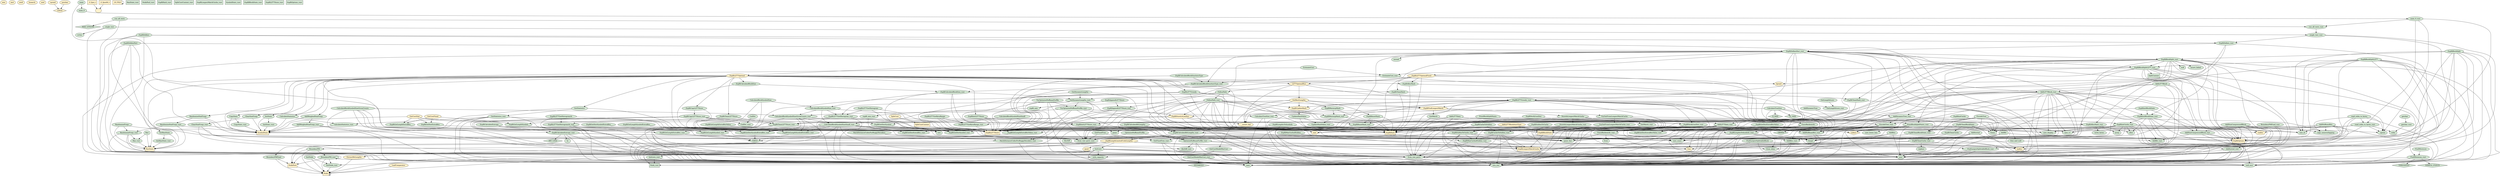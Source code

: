 digraph {
"atoi" [type=functions, language=source, fillcolor="#FFF2CC", style=filled, shape=ellipse];
"atol" [type=functions, language=source, fillcolor="#FFF2CC", style=filled, shape=ellipse];
"atoll" [type=functions, language=source, fillcolor="#FFF2CC", style=filled, shape=ellipse];
"bsearch" [type=functions, language=source, fillcolor="#FFF2CC", style=filled, shape=ellipse];
"atof" [type=functions, language=source, fillcolor="#FFF2CC", style=filled, shape=ellipse];
"vprintf" [type=functions, language=source, fillcolor="#FFF2CC", style=filled, shape=ellipse];
"putchar" [type=functions, language=source, fillcolor="#FFF2CC", style=filled, shape=ellipse];
"LeafComparator" [type=functions, language=source, fillcolor="#FFF2CC", style=filled, shape=ellipse];
"ExtractBitLengths" [type=functions, language=source, fillcolor="#FFF2CC", style=filled, shape=ellipse];
"ZopfliLengthLimitedCodeLengths" [type=functions, language=source, fillcolor="#FFF2CC", style=filled, shape=ellipse];
"SplitCost" [type=functions, language=source, fillcolor="#FFF2CC", style=filled, shape=ellipse];
"GetCostStat" [type=functions, language=source, fillcolor="#FFF2CC", style=filled, shape=ellipse];
"GetCostFixed" [type=functions, language=source, fillcolor="#FFF2CC", style=filled, shape=ellipse];
"ZopfliFindLongestMatch" [type=functions, language=source, fillcolor="#FFF2CC", style=filled, shape=ellipse];
"ZopfliStoreLitLenDist" [type=functions, language=source, fillcolor="#FFF2CC", style=filled, shape=ellipse];
"ZopfliUpdateHash" [type=functions, language=source, fillcolor="#FFF2CC", style=filled, shape=ellipse];
"GetBestLengths" [type=functions, language=source, fillcolor="#FFF2CC", style=filled, shape=ellipse];
"LZ77OptimalRun" [type=functions, language=source, fillcolor="#FFF2CC", style=filled, shape=ellipse];
"ZopfliLZ77OptimalFixed" [type=functions, language=source, fillcolor="#FFF2CC", style=filled, shape=ellipse];
"AddLZ77BlockAutoType" [type=functions, language=source, fillcolor="#FFF2CC", style=filled, shape=ellipse];
"ZopfliLZ77Optimal" [type=functions, language=source, fillcolor="#FFF2CC", style=filled, shape=ellipse];
"main_0" [type=functions, language=target, fillcolor="#D5E8D4", style=filled, shape=ellipse];
"" [type=enums, language=source, fillcolor="#FFF2CC", style=filled, shape=ellipse];
"_G_fpos_t" [type=structs, language=source, fillcolor="#FFF2CC", style=filled, shape=box];
"_G_fpos64_t" [type=structs, language=source, fillcolor="#FFF2CC", style=filled, shape=box];
"_IO_FILE" [type=structs, language=source, fillcolor="#FFF2CC", style=filled, shape=box];
"ZopfliLZ77Store" [type=structs, language=source, fillcolor="#FFF2CC", style=filled, shape=box];
"SplitCostContext" [type=structs, language=source, fillcolor="#FFF2CC", style=filled, shape=box];
"SymbolStats" [type=structs, language=source, fillcolor="#FFF2CC", style=filled, shape=box];
"RanState" [type=structs, language=source, fillcolor="#FFF2CC", style=filled, shape=box];
"ZopfliHash" [type=structs, language=source, fillcolor="#FFF2CC", style=filled, shape=box];
"Node" [type=structs, language=source, fillcolor="#FFF2CC", style=filled, shape=box];
"NodePool" [type=structs, language=source, fillcolor="#FFF2CC", style=filled, shape=box];
"ZopfliLongestMatchCache" [type=structs, language=source, fillcolor="#FFF2CC", style=filled, shape=box];
"ZopfliOptions" [type=structs, language=source, fillcolor="#FFF2CC", style=filled, shape=box];
"ZopfliBlockState" [type=structs, language=source, fillcolor="#FFF2CC", style=filled, shape=box];
"FindLargestSplittableBlock_rust" [type=functions, language=target, fillcolor="#D5E8D4", style=filled, shape=ellipse];
"ZopfliDeflate" [type=functions, language=target, fillcolor="#D5E8D4", style=filled, shape=ellipse];
"InitNode" [type=functions, language=target, fillcolor="#D5E8D4", style=filled, shape=ellipse];
"TryGetFromLongestMatchCache_rust" [type=functions, language=target, fillcolor="#D5E8D4", style=filled, shape=ellipse];
"read_stdin_to_bytes_rust" [type=functions, language=target, fillcolor="#D5E8D4", style=filled, shape=ellipse];
"ZopfliLZ77Greedy" [type=functions, language=target, fillcolor="#D5E8D4", style=filled, shape=ellipse];
"CeilDiv_rust" [type=functions, language=target, fillcolor="#D5E8D4", style=filled, shape=ellipse];
"Ran_rust" [type=functions, language=target, fillcolor="#D5E8D4", style=filled, shape=ellipse];
"CopyStats" [type=functions, language=target, fillcolor="#D5E8D4", style=filled, shape=ellipse];
"ZopfliGetDistSymbol" [type=functions, language=target, fillcolor="#D5E8D4", style=filled, shape=ellipse];
"InitLists_rust" [type=functions, language=target, fillcolor="#D5E8D4", style=filled, shape=ellipse];
"GetFixedTree" [type=functions, language=target, fillcolor="#D5E8D4", style=filled, shape=ellipse];
"FindMinimum_rust" [type=functions, language=target, fillcolor="#D5E8D4", style=filled, shape=ellipse];
"AddBits_rust" [type=functions, language=target, fillcolor="#D5E8D4", style=filled, shape=ellipse];
"OptimizeHuffmanForRle_rust" [type=functions, language=target, fillcolor="#D5E8D4", style=filled, shape=ellipse];
"GetLengthScore" [type=functions, language=target, fillcolor="#D5E8D4", style=filled, shape=ellipse];
"ZopfliMaxCachedSublen" [type=functions, language=target, fillcolor="#D5E8D4", style=filled, shape=ellipse];
"ZopfliCleanCache_rust" [type=functions, language=target, fillcolor="#D5E8D4", style=filled, shape=ellipse];
"single_test_rust" [type=functions, language=target, fillcolor="#D5E8D4", style=filled, shape=ellipse];
"AddLZ77Data_rust" [type=functions, language=target, fillcolor="#D5E8D4", style=filled, shape=ellipse];
"EncodeTree" [type=functions, language=target, fillcolor="#D5E8D4", style=filled, shape=ellipse];
"FindLargestSplittableBlock" [type=functions, language=target, fillcolor="#D5E8D4", style=filled, shape=ellipse];
"BoundaryPMFinal" [type=functions, language=target, fillcolor="#D5E8D4", style=filled, shape=ellipse];
"single_test" [type=functions, language=target, fillcolor="#D5E8D4", style=filled, shape=ellipse];
"ZopfliGetDistSymbolExtraBits_rust" [type=functions, language=target, fillcolor="#D5E8D4", style=filled, shape=ellipse];
"ZopfliGetDistSymbol_rust" [type=functions, language=target, fillcolor="#D5E8D4", style=filled, shape=ellipse];
"ZopfliGetLengthExtraBitsValue_rust" [type=functions, language=target, fillcolor="#D5E8D4", style=filled, shape=ellipse];
"ZopfliCopyLZ77Store_rust" [type=functions, language=target, fillcolor="#D5E8D4", style=filled, shape=ellipse];
"ZopfliCalculateBlockSizeAutoType_rust" [type=functions, language=target, fillcolor="#D5E8D4", style=filled, shape=ellipse];
"StoreInLongestMatchCache_rust" [type=functions, language=target, fillcolor="#D5E8D4", style=filled, shape=ellipse];
"CalculateBlockSymbolSizeGivenCounts_rust" [type=functions, language=target, fillcolor="#D5E8D4", style=filled, shape=ellipse];
"AddWeighedStatFreqs" [type=functions, language=target, fillcolor="#D5E8D4", style=filled, shape=ellipse];
"GetDynamicLengths" [type=functions, language=target, fillcolor="#D5E8D4", style=filled, shape=ellipse];
"ZopfliBlockSplit_rust" [type=functions, language=target, fillcolor="#D5E8D4", style=filled, shape=ellipse];
"ZopfliGetLengthExtraBitsValue" [type=functions, language=target, fillcolor="#D5E8D4", style=filled, shape=ellipse];
"ZopfliInitBlockState" [type=functions, language=target, fillcolor="#D5E8D4", style=filled, shape=ellipse];
"run_all_tests" [type=functions, language=target, fillcolor="#D5E8D4", style=filled, shape=ellipse];
"PatchDistanceCodesForBuggyDecoders_rust" [type=functions, language=target, fillcolor="#D5E8D4", style=filled, shape=ellipse];
"ZopfliLZ77GetByteRange_rust" [type=functions, language=target, fillcolor="#D5E8D4", style=filled, shape=ellipse];
"CalculateBlockSymbolSizeSmall" [type=functions, language=target, fillcolor="#D5E8D4", style=filled, shape=ellipse];
"AddNonCompressedBlock" [type=functions, language=target, fillcolor="#D5E8D4", style=filled, shape=ellipse];
"ZopfliGetDistExtraBits" [type=functions, language=target, fillcolor="#D5E8D4", style=filled, shape=ellipse];
"CopyStats_rust" [type=functions, language=target, fillcolor="#D5E8D4", style=filled, shape=ellipse];
"ZopfliLengthsToSymbols" [type=functions, language=target, fillcolor="#D5E8D4", style=filled, shape=ellipse];
"ZopfliCleanLZ77Store" [type=functions, language=target, fillcolor="#D5E8D4", style=filled, shape=ellipse];
"ZopfliInitLZ77Store_rust" [type=functions, language=target, fillcolor="#D5E8D4", style=filled, shape=ellipse];
"ZopfliCopyLZ77Store" [type=functions, language=target, fillcolor="#D5E8D4", style=filled, shape=ellipse];
"ZopfliResetHash_rust" [type=functions, language=target, fillcolor="#D5E8D4", style=filled, shape=ellipse];
"GetCostModelMinCost" [type=functions, language=target, fillcolor="#D5E8D4", style=filled, shape=ellipse];
"BoundaryPM" [type=functions, language=target, fillcolor="#D5E8D4", style=filled, shape=ellipse];
"ZopfliLZ77GetHistogramAt" [type=functions, language=target, fillcolor="#D5E8D4", style=filled, shape=ellipse];
"ZopfliDeflatePart" [type=functions, language=target, fillcolor="#D5E8D4", style=filled, shape=ellipse];
"ZopfliGetLengthSymbol_rust" [type=functions, language=target, fillcolor="#D5E8D4", style=filled, shape=ellipse];
"ZopfliVerifyLenDist_rust" [type=functions, language=target, fillcolor="#D5E8D4", style=filled, shape=ellipse];
"TryOptimizeHuffmanForRle" [type=functions, language=target, fillcolor="#D5E8D4", style=filled, shape=ellipse];
"ZopfliCleanLZ77Store_rust" [type=functions, language=target, fillcolor="#D5E8D4", style=filled, shape=ellipse];
"ZopfliCleanHash_rust" [type=functions, language=target, fillcolor="#D5E8D4", style=filled, shape=ellipse];
"ZopfliInitBlockState_rust" [type=functions, language=target, fillcolor="#D5E8D4", style=filled, shape=ellipse];
"ClearStatFreqs" [type=functions, language=target, fillcolor="#D5E8D4", style=filled, shape=ellipse];
"ZopfliLengthsToSymbols_rust" [type=functions, language=target, fillcolor="#D5E8D4", style=filled, shape=ellipse];
"UpdateHashValue_rust" [type=functions, language=target, fillcolor="#D5E8D4", style=filled, shape=ellipse];
"ZopfliGetDistExtraBitsValue_rust" [type=functions, language=target, fillcolor="#D5E8D4", style=filled, shape=ellipse];
"ZopfliGetLengthSymbolExtraBits_rust" [type=functions, language=target, fillcolor="#D5E8D4", style=filled, shape=ellipse];
"AbsDiff" [type=functions, language=target, fillcolor="#D5E8D4", style=filled, shape=ellipse];
"InitStats_rust" [type=functions, language=target, fillcolor="#D5E8D4", style=filled, shape=ellipse];
"ZopfliCalculateBitLengths_rust" [type=functions, language=target, fillcolor="#D5E8D4", style=filled, shape=ellipse];
"AddDynamicTree_rust" [type=functions, language=target, fillcolor="#D5E8D4", style=filled, shape=ellipse];
"GetMatch_rust" [type=functions, language=target, fillcolor="#D5E8D4", style=filled, shape=ellipse];
"CalculateBlockSymbolSize" [type=functions, language=target, fillcolor="#D5E8D4", style=filled, shape=ellipse];
"CalculateBlockSymbolSize_rust" [type=functions, language=target, fillcolor="#D5E8D4", style=filled, shape=ellipse];
"UpdateHashValue" [type=functions, language=target, fillcolor="#D5E8D4", style=filled, shape=ellipse];
"CalculateTreeSize" [type=functions, language=target, fillcolor="#D5E8D4", style=filled, shape=ellipse];
"AddDynamicTree" [type=functions, language=target, fillcolor="#D5E8D4", style=filled, shape=ellipse];
"AddNonCompressedBlock_rust" [type=functions, language=target, fillcolor="#D5E8D4", style=filled, shape=ellipse];
"ZopfliAllocHash" [type=functions, language=target, fillcolor="#D5E8D4", style=filled, shape=ellipse];
"read_stdin_to_bytes" [type=functions, language=target, fillcolor="#D5E8D4", style=filled, shape=ellipse];
"AddSorted" [type=functions, language=target, fillcolor="#D5E8D4", style=filled, shape=ellipse];
"run_all_tests_rust" [type=functions, language=target, fillcolor="#D5E8D4", style=filled, shape=ellipse];
"ZopfliDeflate_rust" [type=functions, language=target, fillcolor="#D5E8D4", style=filled, shape=ellipse];
"RandomizeFreqs_rust" [type=functions, language=target, fillcolor="#D5E8D4", style=filled, shape=ellipse];
"ZopfliCalculateEntropy_rust" [type=functions, language=target, fillcolor="#D5E8D4", style=filled, shape=ellipse];
"ZopfliVerifyLenDist" [type=functions, language=target, fillcolor="#D5E8D4", style=filled, shape=ellipse];
"GetCostModelMinCost_rust" [type=functions, language=target, fillcolor="#D5E8D4", style=filled, shape=ellipse];
"GetMatch" [type=functions, language=target, fillcolor="#D5E8D4", style=filled, shape=ellipse];
"ZopfliSublenToCache_rust" [type=functions, language=target, fillcolor="#D5E8D4", style=filled, shape=ellipse];
"ZopfliGetDistExtraBitsValue" [type=functions, language=target, fillcolor="#D5E8D4", style=filled, shape=ellipse];
"TraceBackwards_rust" [type=functions, language=target, fillcolor="#D5E8D4", style=filled, shape=ellipse];
"ZopfliBlockSplitLZ77_rust" [type=functions, language=target, fillcolor="#D5E8D4", style=filled, shape=ellipse];
"AddBits" [type=functions, language=target, fillcolor="#D5E8D4", style=filled, shape=ellipse];
"ZopfliCleanHash" [type=functions, language=target, fillcolor="#D5E8D4", style=filled, shape=ellipse];
"AbsDiff_rust" [type=functions, language=target, fillcolor="#D5E8D4", style=filled, shape=ellipse];
"main_0_rust" [type=functions, language=target, fillcolor="#D5E8D4", style=filled, shape=ellipse];
"ZopfliAllocHash_rust" [type=functions, language=target, fillcolor="#D5E8D4", style=filled, shape=ellipse];
"EstimateCost_rust" [type=functions, language=target, fillcolor="#D5E8D4", style=filled, shape=ellipse];
"main" [type=functions, language=target, fillcolor="#D5E8D4", style=filled, shape=ellipse];
"FindMinimum" [type=functions, language=target, fillcolor="#D5E8D4", style=filled, shape=ellipse];
"ZopfliCalculateEntropy" [type=functions, language=target, fillcolor="#D5E8D4", style=filled, shape=ellipse];
"CalculateBlockSymbolSizeSmall_rust" [type=functions, language=target, fillcolor="#D5E8D4", style=filled, shape=ellipse];
"FollowPath_rust" [type=functions, language=target, fillcolor="#D5E8D4", style=filled, shape=ellipse];
"RandomizeStatFreqs" [type=functions, language=target, fillcolor="#D5E8D4", style=filled, shape=ellipse];
"free_and_null" [type=functions, language=target, fillcolor="#D5E8D4", style=filled, shape=ellipse];
"GetLengthScore_rust" [type=functions, language=target, fillcolor="#D5E8D4", style=filled, shape=ellipse];
"Ran" [type=functions, language=target, fillcolor="#D5E8D4", style=filled, shape=ellipse];
"TraceBackwards" [type=functions, language=target, fillcolor="#D5E8D4", style=filled, shape=ellipse];
"ZopfliDeflatePart_rust" [type=functions, language=target, fillcolor="#D5E8D4", style=filled, shape=ellipse];
"CalculateStatistics_rust" [type=functions, language=target, fillcolor="#D5E8D4", style=filled, shape=ellipse];
"ZopfliResetHash" [type=functions, language=target, fillcolor="#D5E8D4", style=filled, shape=ellipse];
"ZopfliInitCache" [type=functions, language=target, fillcolor="#D5E8D4", style=filled, shape=ellipse];
"PatchDistanceCodesForBuggyDecoders" [type=functions, language=target, fillcolor="#D5E8D4", style=filled, shape=ellipse];
"ZopfliWarmupHash_rust" [type=functions, language=target, fillcolor="#D5E8D4", style=filled, shape=ellipse];
"BoundaryPMFinal_rust" [type=functions, language=target, fillcolor="#D5E8D4", style=filled, shape=ellipse];
"TryOptimizeHuffmanForRle_rust" [type=functions, language=target, fillcolor="#D5E8D4", style=filled, shape=ellipse];
"zopfli_min_rust" [type=functions, language=target, fillcolor="#D5E8D4", style=filled, shape=ellipse];
"ZopfliGetLengthSymbol" [type=functions, language=target, fillcolor="#D5E8D4", style=filled, shape=ellipse];
"InitRanState_rust" [type=functions, language=target, fillcolor="#D5E8D4", style=filled, shape=ellipse];
"GetStatistics" [type=functions, language=target, fillcolor="#D5E8D4", style=filled, shape=ellipse];
"FollowPath" [type=functions, language=target, fillcolor="#D5E8D4", style=filled, shape=ellipse];
"AddLZ77Block_rust" [type=functions, language=target, fillcolor="#D5E8D4", style=filled, shape=ellipse];
"ZopfliCalculateBlockSizeAutoType" [type=functions, language=target, fillcolor="#D5E8D4", style=filled, shape=ellipse];
"ZopfliMaxCachedSublen_rust" [type=functions, language=target, fillcolor="#D5E8D4", style=filled, shape=ellipse];
"ZopfliCacheToSublen" [type=functions, language=target, fillcolor="#D5E8D4", style=filled, shape=ellipse];
"ZopfliCleanCache" [type=functions, language=target, fillcolor="#D5E8D4", style=filled, shape=ellipse];
"AddBit_rust" [type=functions, language=target, fillcolor="#D5E8D4", style=filled, shape=ellipse];
"ZopfliGetLengthExtraBits_rust" [type=functions, language=target, fillcolor="#D5E8D4", style=filled, shape=ellipse];
"ZopfliBlockSplit" [type=functions, language=target, fillcolor="#D5E8D4", style=filled, shape=ellipse];
"RandomizeStatFreqs_rust" [type=functions, language=target, fillcolor="#D5E8D4", style=filled, shape=ellipse];
"ZopfliCacheToSublen_rust" [type=functions, language=target, fillcolor="#D5E8D4", style=filled, shape=ellipse];
"ZopfliGetDistExtraBits_rust" [type=functions, language=target, fillcolor="#D5E8D4", style=filled, shape=ellipse];
"GetFixedTree_rust" [type=functions, language=target, fillcolor="#D5E8D4", style=filled, shape=ellipse];
"ZopfliLZ77GetHistogram_rust" [type=functions, language=target, fillcolor="#D5E8D4", style=filled, shape=ellipse];
"InitStats" [type=functions, language=target, fillcolor="#D5E8D4", style=filled, shape=ellipse];
"AddLZ77Block" [type=functions, language=target, fillcolor="#D5E8D4", style=filled, shape=ellipse];
"InitLists" [type=functions, language=target, fillcolor="#D5E8D4", style=filled, shape=ellipse];
"ClearStatFreqs_rust" [type=functions, language=target, fillcolor="#D5E8D4", style=filled, shape=ellipse];
"OptimizeHuffmanForRle" [type=functions, language=target, fillcolor="#D5E8D4", style=filled, shape=ellipse];
"EncodeTree_rust" [type=functions, language=target, fillcolor="#D5E8D4", style=filled, shape=ellipse];
"CalculateBlockSymbolSizeGivenCounts" [type=functions, language=target, fillcolor="#D5E8D4", style=filled, shape=ellipse];
"AddSorted_rust" [type=functions, language=target, fillcolor="#D5E8D4", style=filled, shape=ellipse];
"AddLZ77Data" [type=functions, language=target, fillcolor="#D5E8D4", style=filled, shape=ellipse];
"InitNode_rust" [type=functions, language=target, fillcolor="#D5E8D4", style=filled, shape=ellipse];
"getchar" [type=functions, language=target, fillcolor="#D5E8D4", style=filled, shape=ellipse];
"TryGetFromLongestMatchCache" [type=functions, language=target, fillcolor="#D5E8D4", style=filled, shape=ellipse];
"ZopfliCleanBlockState" [type=functions, language=target, fillcolor="#D5E8D4", style=filled, shape=ellipse];
"ZopfliGetLengthSymbolExtraBits" [type=functions, language=target, fillcolor="#D5E8D4", style=filled, shape=ellipse];
"AddHuffmanBits" [type=functions, language=target, fillcolor="#D5E8D4", style=filled, shape=ellipse];
"ZopfliBlockSplitLZ77" [type=functions, language=target, fillcolor="#D5E8D4", style=filled, shape=ellipse];
"InitRanState" [type=functions, language=target, fillcolor="#D5E8D4", style=filled, shape=ellipse];
"ZopfliLZ77GetHistogram" [type=functions, language=target, fillcolor="#D5E8D4", style=filled, shape=ellipse];
"ZopfliAppendLZ77Store_rust" [type=functions, language=target, fillcolor="#D5E8D4", style=filled, shape=ellipse];
"PrintBlockSplitPoints_rust" [type=functions, language=target, fillcolor="#D5E8D4", style=filled, shape=ellipse];
"ZopfliCalculateBitLengths" [type=functions, language=target, fillcolor="#D5E8D4", style=filled, shape=ellipse];
"ZopfliLZ77Greedy_rust" [type=functions, language=target, fillcolor="#D5E8D4", style=filled, shape=ellipse];
"AddBit" [type=functions, language=target, fillcolor="#D5E8D4", style=filled, shape=ellipse];
"EstimateCost" [type=functions, language=target, fillcolor="#D5E8D4", style=filled, shape=ellipse];
"AddWeighedStatFreqs_rust" [type=functions, language=target, fillcolor="#D5E8D4", style=filled, shape=ellipse];
"ZopfliGetLengthExtraBits" [type=functions, language=target, fillcolor="#D5E8D4", style=filled, shape=ellipse];
"CalculateStatistics" [type=functions, language=target, fillcolor="#D5E8D4", style=filled, shape=ellipse];
"ZopfliInitCache_rust" [type=functions, language=target, fillcolor="#D5E8D4", style=filled, shape=ellipse];
"PrintBlockSplitPoints" [type=functions, language=target, fillcolor="#D5E8D4", style=filled, shape=ellipse];
"CeilDiv" [type=functions, language=target, fillcolor="#D5E8D4", style=filled, shape=ellipse];
"getchar_rust" [type=functions, language=target, fillcolor="#D5E8D4", style=filled, shape=ellipse];
"RandomizeFreqs" [type=functions, language=target, fillcolor="#D5E8D4", style=filled, shape=ellipse];
"ZopfliCalculateBlockSize_rust" [type=functions, language=target, fillcolor="#D5E8D4", style=filled, shape=ellipse];
"ZopfliAppendLZ77Store" [type=functions, language=target, fillcolor="#D5E8D4", style=filled, shape=ellipse];
"StoreInLongestMatchCache" [type=functions, language=target, fillcolor="#D5E8D4", style=filled, shape=ellipse];
"GetStatistics_rust" [type=functions, language=target, fillcolor="#D5E8D4", style=filled, shape=ellipse];
"GetDynamicLengths_rust" [type=functions, language=target, fillcolor="#D5E8D4", style=filled, shape=ellipse];
"ZopfliInitLZ77Store" [type=functions, language=target, fillcolor="#D5E8D4", style=filled, shape=ellipse];
"zopfli_min" [type=functions, language=target, fillcolor="#D5E8D4", style=filled, shape=ellipse];
"ZopfliCleanBlockState_rust" [type=functions, language=target, fillcolor="#D5E8D4", style=filled, shape=ellipse];
"AddHuffmanBits_rust" [type=functions, language=target, fillcolor="#D5E8D4", style=filled, shape=ellipse];
"ZopfliWarmupHash" [type=functions, language=target, fillcolor="#D5E8D4", style=filled, shape=ellipse];
"ZopfliCalculateBlockSize" [type=functions, language=target, fillcolor="#D5E8D4", style=filled, shape=ellipse];
"CalculateTreeSize_rust" [type=functions, language=target, fillcolor="#D5E8D4", style=filled, shape=ellipse];
"ZopfliSublenToCache" [type=functions, language=target, fillcolor="#D5E8D4", style=filled, shape=ellipse];
"ZopfliLZ77GetHistogramAt_rust" [type=functions, language=target, fillcolor="#D5E8D4", style=filled, shape=ellipse];
"BoundaryPM_rust" [type=functions, language=target, fillcolor="#D5E8D4", style=filled, shape=ellipse];
"ZopfliLZ77GetByteRange" [type=functions, language=target, fillcolor="#D5E8D4", style=filled, shape=ellipse];
"ZopfliGetDistSymbolExtraBits" [type=functions, language=target, fillcolor="#D5E8D4", style=filled, shape=ellipse];
"RanState_rust" [type=structs, language=target, fillcolor="#D5E8D4", style=filled, shape=box];
"NodePool_rust" [type=structs, language=target, fillcolor="#D5E8D4", style=filled, shape=box];
"ZopfliHash_rust" [type=structs, language=target, fillcolor="#D5E8D4", style=filled, shape=box];
"SplitCostContext_rust" [type=structs, language=target, fillcolor="#D5E8D4", style=filled, shape=box];
"Node_rust" [type=structs, language=target, fillcolor="#D5E8D4", style=filled, shape=box];
"ZopfliLongestMatchCache_rust" [type=structs, language=target, fillcolor="#D5E8D4", style=filled, shape=box];
"SplitContext" [type=structs, language=target, fillcolor="#D5E8D4", style=filled, shape=box];
"SymbolStats_rust" [type=structs, language=target, fillcolor="#D5E8D4", style=filled, shape=box];
"ZopfliBlockState_rust" [type=structs, language=target, fillcolor="#D5E8D4", style=filled, shape=box];
"ZopfliLZ77Store_rust" [type=structs, language=target, fillcolor="#D5E8D4", style=filled, shape=box];
"ZopfliOptions_rust" [type=structs, language=target, fillcolor="#D5E8D4", style=filled, shape=box];
"DSYMBOLS" [type=globals, language=target, fillcolor="#D5E8D4", style=filled, shape=diamond];
"TABLE" [type=globals, language=target, fillcolor="#D5E8D4", style=filled, shape=diamond];
"LL_SIZE" [type=globals, language=target, fillcolor="#D5E8D4", style=filled, shape=diamond];
"D_SIZE" [type=globals, language=target, fillcolor="#D5E8D4", style=filled, shape=diamond];
"SAMPLE_POINTS" [type=globals, language=target, fillcolor="#D5E8D4", style=filled, shape=diamond];
"MAX_LENGTH" [type=globals, language=target, fillcolor="#D5E8D4", style=filled, shape=diamond];
"THRESHOLD" [type=globals, language=target, fillcolor="#D5E8D4", style=filled, shape=diamond];
"ORDER" [type=globals, language=target, fillcolor="#D5E8D4", style=filled, shape=diamond];
"INV_LOG2" [type=globals, language=target, fillcolor="#D5E8D4", style=filled, shape=diamond];
"stdout" [type=globals, language=source, fillcolor="#FFF2CC", style=filled, shape=diamond];
"malloc" [type=functions, language=source, fillcolor="#FFF2CC", style=filled, shape=ellipse];
"free" [type=functions, language=source, fillcolor="#FFF2CC", style=filled, shape=ellipse];
"qsort" [type=functions, language=source, fillcolor="#FFF2CC", style=filled, shape=ellipse];
"__assert_fail" [type=functions, language=source, fillcolor="#FFF2CC", style=filled, shape=ellipse];
"realloc" [type=functions, language=source, fillcolor="#FFF2CC", style=filled, shape=ellipse];
"exit" [type=functions, language=source, fillcolor="#FFF2CC", style=filled, shape=ellipse];
"fprintf" [type=functions, language=source, fillcolor="#FFF2CC", style=filled, shape=ellipse];
"stderr" [type=globals, language=source, fillcolor="#FFF2CC", style=filled, shape=diamond];
"next" [type=functions, language=target, fillcolor="#D5E8D4", style=filled, shape=ellipse];
"into_iter" [type=functions, language=target, fillcolor="#D5E8D4", style=filled, shape=ellipse];
"new" [type=functions, language=target, fillcolor="#D5E8D4", style=filled, shape=ellipse];
"forget" [type=functions, language=target, fillcolor="#D5E8D4", style=filled, shape=ellipse];
"from_raw_parts" [type=functions, language=target, fillcolor="#D5E8D4", style=filled, shape=ellipse];
"new_const" [type=functions, language=target, fillcolor="#D5E8D4", style=filled, shape=ellipse];
"panic_fmt" [type=functions, language=target, fillcolor="#D5E8D4", style=filled, shape=ellipse];
"stdin" [type=functions, language=target, fillcolor="#D5E8D4", style=filled, shape=ellipse];
"Some" [type=functions, language=target, fillcolor="#D5E8D4", style=filled, shape=ellipse];
"new_v1" [type=functions, language=target, fillcolor="#D5E8D4", style=filled, shape=ellipse];
"new_display" [type=functions, language=target, fillcolor="#D5E8D4", style=filled, shape=ellipse];
"_eprint" [type=functions, language=target, fillcolor="#D5E8D4", style=filled, shape=ellipse];
"with_capacity" [type=functions, language=target, fillcolor="#D5E8D4", style=filled, shape=ellipse];
"from_raw_parts_mut" [type=functions, language=target, fillcolor="#D5E8D4", style=filled, shape=ellipse];
"from_elem" [type=functions, language=target, fillcolor="#D5E8D4", style=filled, shape=ellipse];
"replace" [type=functions, language=target, fillcolor="#D5E8D4", style=filled, shape=ellipse];
"null_mut" [type=functions, language=target, fillcolor="#D5E8D4", style=filled, shape=ellipse];
"copy_nonoverlapping" [type=functions, language=target, fillcolor="#D5E8D4", style=filled, shape=ellipse];
"strlen" [type=functions, language=target, fillcolor="#D5E8D4", style=filled, shape=ellipse];
"panic" [type=functions, language=target, fillcolor="#D5E8D4", style=filled, shape=ellipse];
"null" [type=functions, language=target, fillcolor="#D5E8D4", style=filled, shape=ellipse];
"assert_failed" [type=functions, language=target, fillcolor="#D5E8D4", style=filled, shape=ellipse];
"alloc" [type=functions, language=target, fillcolor="#D5E8D4", style=filled, shape=ellipse];
"size_of" [type=functions, language=target, fillcolor="#D5E8D4", style=filled, shape=ellipse];
"ln" [type=functions, language=target, fillcolor="#D5E8D4", style=filled, shape=ellipse];
"from" [type=functions, language=target, fillcolor="#D5E8D4", style=filled, shape=ellipse];
"write_bytes" [type=functions, language=target, fillcolor="#D5E8D4", style=filled, shape=ellipse];
"array" [type=functions, language=target, fillcolor="#D5E8D4", style=filled, shape=ellipse];
"zeroed" [type=functions, language=target, fillcolor="#D5E8D4", style=filled, shape=ellipse];
"min" [type=functions, language=target, fillcolor="#D5E8D4", style=filled, shape=ellipse];
"new_lower_hex" [type=functions, language=target, fillcolor="#D5E8D4", style=filled, shape=ellipse];
"vprintf" -> "stdout";
"putchar" -> "stdout";
"LeafComparator" -> "Node";
"ExtractBitLengths" -> "Node";
"ZopfliLengthLimitedCodeLengths" -> "malloc";
"ZopfliLengthLimitedCodeLengths" -> "free";
"ZopfliLengthLimitedCodeLengths" -> "qsort";
"ZopfliLengthLimitedCodeLengths" -> "InitLists";
"ZopfliLengthLimitedCodeLengths" -> "BoundaryPM";
"ZopfliLengthLimitedCodeLengths" -> "BoundaryPMFinal";
"ZopfliLengthLimitedCodeLengths" -> "ExtractBitLengths";
"ZopfliLengthLimitedCodeLengths" -> "Node";
"ZopfliLengthLimitedCodeLengths" -> "NodePool";
"SplitCost" -> "SplitCostContext";
"GetCostStat" -> "ZopfliGetLengthSymbol";
"GetCostStat" -> "ZopfliGetLengthExtraBits";
"GetCostStat" -> "ZopfliGetDistSymbol";
"GetCostStat" -> "ZopfliGetDistExtraBits";
"GetCostStat" -> "SymbolStats";
"GetCostFixed" -> "ZopfliGetDistExtraBits";
"GetCostFixed" -> "ZopfliGetLengthExtraBits";
"GetCostFixed" -> "ZopfliGetLengthSymbol";
"ZopfliFindLongestMatch" -> "TryGetFromLongestMatchCache";
"ZopfliFindLongestMatch" -> "__assert_fail";
"ZopfliFindLongestMatch" -> "GetMatch";
"ZopfliFindLongestMatch" -> "StoreInLongestMatchCache";
"ZopfliStoreLitLenDist" -> "malloc";
"ZopfliStoreLitLenDist" -> "realloc";
"ZopfliStoreLitLenDist" -> "__assert_fail";
"ZopfliStoreLitLenDist" -> "ZopfliGetLengthSymbol";
"ZopfliStoreLitLenDist" -> "ZopfliGetDistSymbol";
"ZopfliUpdateHash" -> "UpdateHashValue";
"GetBestLengths" -> "GetCostModelMinCost";
"GetBestLengths" -> "ZopfliResetHash";
"GetBestLengths" -> "ZopfliWarmupHash";
"GetBestLengths" -> "ZopfliUpdateHash";
"GetBestLengths" -> "ZopfliFindLongestMatch";
"GetBestLengths" -> "__assert_fail";
"GetBestLengths" -> "zopfli_min";
"LZ77OptimalRun" -> "GetBestLengths";
"LZ77OptimalRun" -> "free";
"LZ77OptimalRun" -> "TraceBackwards";
"LZ77OptimalRun" -> "FollowPath";
"LZ77OptimalRun" -> "__assert_fail";
"ZopfliLZ77OptimalFixed" -> "malloc";
"ZopfliLZ77OptimalFixed" -> "exit";
"ZopfliLZ77OptimalFixed" -> "ZopfliAllocHash";
"ZopfliLZ77OptimalFixed" -> "LZ77OptimalRun";
"ZopfliLZ77OptimalFixed" -> "free";
"ZopfliLZ77OptimalFixed" -> "ZopfliCleanHash";
"ZopfliLZ77OptimalFixed" -> "ZopfliHash";
"AddLZ77BlockAutoType" -> "ZopfliBlockState";
"AddLZ77BlockAutoType" -> "ZopfliLZ77Store";
"ZopfliLZ77Optimal" -> "malloc";
"ZopfliLZ77Optimal" -> "exit";
"ZopfliLZ77Optimal" -> "InitRanState";
"ZopfliLZ77Optimal" -> "InitStats";
"ZopfliLZ77Optimal" -> "ZopfliInitLZ77Store";
"ZopfliLZ77Optimal" -> "ZopfliAllocHash";
"ZopfliLZ77Optimal" -> "ZopfliLZ77Greedy";
"ZopfliLZ77Optimal" -> "GetStatistics";
"ZopfliLZ77Optimal" -> "ZopfliCleanLZ77Store";
"ZopfliLZ77Optimal" -> "LZ77OptimalRun";
"ZopfliLZ77Optimal" -> "ZopfliCalculateBlockSize";
"ZopfliLZ77Optimal" -> "fprintf";
"ZopfliLZ77Optimal" -> "ZopfliCopyLZ77Store";
"ZopfliLZ77Optimal" -> "CopyStats";
"ZopfliLZ77Optimal" -> "ClearStatFreqs";
"ZopfliLZ77Optimal" -> "AddWeighedStatFreqs";
"ZopfliLZ77Optimal" -> "CalculateStatistics";
"ZopfliLZ77Optimal" -> "RandomizeStatFreqs";
"ZopfliLZ77Optimal" -> "free";
"ZopfliLZ77Optimal" -> "ZopfliCleanHash";
"ZopfliLZ77Optimal" -> "stderr";
"ZopfliLZ77Optimal" -> "RanState";
"ZopfliLZ77Optimal" -> "SymbolStats";
"ZopfliLZ77Optimal" -> "ZopfliHash";
"ZopfliLZ77Optimal" -> "ZopfliLZ77Store";
"main_0" -> "main_0_rust";
"_G_fpos_t" -> "";
"_G_fpos64_t" -> "";
"_IO_FILE" -> "_IO_FILE";
"SplitCostContext" -> "ZopfliLZ77Store";
"Node" -> "Node";
"NodePool" -> "Node";
"ZopfliBlockState" -> "ZopfliLongestMatchCache";
"ZopfliBlockState" -> "ZopfliOptions";
"FindLargestSplittableBlock_rust" -> "next";
"FindLargestSplittableBlock_rust" -> "into_iter";
"FindLargestSplittableBlock_rust" -> "new";
"ZopfliDeflate" -> "ZopfliDeflate_rust";
"ZopfliDeflate" -> "forget";
"ZopfliDeflate" -> "new";
"ZopfliDeflate" -> "from_raw_parts";
"ZopfliDeflate" -> "ZopfliOptions";
"InitNode" -> "InitNode_rust";
"InitNode" -> "Node";
"TryGetFromLongestMatchCache_rust" -> "ZopfliMaxCachedSublen_rust";
"TryGetFromLongestMatchCache_rust" -> "new_const";
"TryGetFromLongestMatchCache_rust" -> "ZopfliCacheToSublen_rust";
"TryGetFromLongestMatchCache_rust" -> "panic_fmt";
"TryGetFromLongestMatchCache_rust" -> "ZopfliBlockState";
"read_stdin_to_bytes_rust" -> "stdin";
"read_stdin_to_bytes_rust" -> "Some";
"read_stdin_to_bytes_rust" -> "new_v1";
"read_stdin_to_bytes_rust" -> "new_display";
"read_stdin_to_bytes_rust" -> "_eprint";
"read_stdin_to_bytes_rust" -> "with_capacity";
"ZopfliLZ77Greedy" -> "ZopfliLZ77Greedy_rust";
"ZopfliLZ77Greedy" -> "from_raw_parts";
"ZopfliLZ77Greedy" -> "ZopfliHash";
"ZopfliLZ77Greedy" -> "ZopfliBlockState";
"ZopfliLZ77Greedy" -> "ZopfliLZ77Store";
"Ran_rust" -> "RanState";
"CopyStats" -> "CopyStats_rust";
"CopyStats" -> "SymbolStats";
"ZopfliGetDistSymbol" -> "ZopfliGetDistSymbol_rust";
"InitLists_rust" -> "into_iter";
"InitLists_rust" -> "next";
"InitLists_rust" -> "Node_rust";
"GetFixedTree" -> "from_raw_parts_mut";
"GetFixedTree" -> "GetFixedTree_rust";
"FindMinimum_rust" -> "into_iter";
"FindMinimum_rust" -> "next";
"FindMinimum_rust" -> "THRESHOLD";
"FindMinimum_rust" -> "SAMPLE_POINTS";
"AddBits_rust" -> "into_iter";
"AddBits_rust" -> "next";
"OptimizeHuffmanForRle_rust" -> "new";
"OptimizeHuffmanForRle_rust" -> "AbsDiff_rust";
"OptimizeHuffmanForRle_rust" -> "next";
"OptimizeHuffmanForRle_rust" -> "into_iter";
"OptimizeHuffmanForRle_rust" -> "from_elem";
"GetLengthScore" -> "GetLengthScore_rust";
"ZopfliMaxCachedSublen" -> "ZopfliMaxCachedSublen_rust";
"ZopfliMaxCachedSublen" -> "ZopfliLongestMatchCache";
"ZopfliCleanCache_rust" -> "free";
"ZopfliCleanCache_rust" -> "replace";
"ZopfliCleanCache_rust" -> "null_mut";
"ZopfliCleanCache_rust" -> "ZopfliLongestMatchCache";
"single_test_rust" -> "ZopfliDeflate_rust";
"single_test_rust" -> "new";
"single_test_rust" -> "ZopfliOptions";
"AddLZ77Data_rust" -> "ZopfliGetDistExtraBitsValue_rust";
"AddLZ77Data_rust" -> "panic_fmt";
"AddLZ77Data_rust" -> "next";
"AddLZ77Data_rust" -> "AddHuffmanBits_rust";
"AddLZ77Data_rust" -> "ZopfliGetLengthExtraBits_rust";
"AddLZ77Data_rust" -> "new_const";
"AddLZ77Data_rust" -> "ZopfliGetDistSymbol_rust";
"AddLZ77Data_rust" -> "ZopfliGetDistExtraBits_rust";
"AddLZ77Data_rust" -> "AddBits_rust";
"AddLZ77Data_rust" -> "ZopfliGetLengthExtraBitsValue_rust";
"AddLZ77Data_rust" -> "into_iter";
"AddLZ77Data_rust" -> "ZopfliGetLengthSymbol_rust";
"AddLZ77Data_rust" -> "ZopfliLZ77Store";
"EncodeTree" -> "from_raw_parts";
"EncodeTree" -> "with_capacity";
"EncodeTree" -> "copy_nonoverlapping";
"EncodeTree" -> "free";
"EncodeTree" -> "EncodeTree_rust";
"EncodeTree" -> "malloc";
"EncodeTree" -> "Some";
"FindLargestSplittableBlock" -> "FindLargestSplittableBlock_rust";
"FindLargestSplittableBlock" -> "new";
"FindLargestSplittableBlock" -> "from_raw_parts";
"BoundaryPMFinal" -> "NodePool";
"BoundaryPMFinal" -> "Node";
"single_test" -> "strlen";
"single_test" -> "single_test_rust";
"single_test" -> "from_raw_parts";
"ZopfliGetDistSymbolExtraBits_rust" -> "TABLE";
"ZopfliGetLengthExtraBitsValue_rust" -> "TABLE";
"ZopfliCopyLZ77Store_rust" -> "next";
"ZopfliCopyLZ77Store_rust" -> "ZopfliInitLZ77Store_rust";
"ZopfliCopyLZ77Store_rust" -> "with_capacity";
"ZopfliCopyLZ77Store_rust" -> "ZopfliCleanLZ77Store_rust";
"ZopfliCopyLZ77Store_rust" -> "into_iter";
"ZopfliCopyLZ77Store_rust" -> "CeilDiv_rust";
"ZopfliCopyLZ77Store_rust" -> "ZopfliLZ77Store";
"ZopfliCalculateBlockSizeAutoType_rust" -> "ZopfliCalculateBlockSize_rust";
"ZopfliCalculateBlockSizeAutoType_rust" -> "ZopfliLZ77Store";
"StoreInLongestMatchCache_rust" -> "panic";
"StoreInLongestMatchCache_rust" -> "ZopfliSublenToCache_rust";
"StoreInLongestMatchCache_rust" -> "ZopfliBlockState";
"CalculateBlockSymbolSizeGivenCounts_rust" -> "into_iter";
"CalculateBlockSymbolSizeGivenCounts_rust" -> "CalculateBlockSymbolSizeSmall_rust";
"CalculateBlockSymbolSizeGivenCounts_rust" -> "ZopfliGetDistSymbolExtraBits_rust";
"CalculateBlockSymbolSizeGivenCounts_rust" -> "next";
"CalculateBlockSymbolSizeGivenCounts_rust" -> "ZopfliGetLengthSymbolExtraBits_rust";
"CalculateBlockSymbolSizeGivenCounts_rust" -> "ZopfliLZ77Store";
"AddWeighedStatFreqs" -> "AddWeighedStatFreqs_rust";
"AddWeighedStatFreqs" -> "SymbolStats";
"GetDynamicLengths" -> "from_raw_parts_mut";
"GetDynamicLengths" -> "GetDynamicLengths_rust";
"GetDynamicLengths" -> "ZopfliLZ77Store";
"ZopfliBlockSplit_rust" -> "null_mut";
"ZopfliBlockSplit_rust" -> "next";
"ZopfliBlockSplit_rust" -> "ZopfliCleanHash_rust";
"ZopfliBlockSplit_rust" -> "Some";
"ZopfliBlockSplit_rust" -> "null";
"ZopfliBlockSplit_rust" -> "ZopfliCleanLZ77Store_rust";
"ZopfliBlockSplit_rust" -> "ZopfliInitLZ77Store_rust";
"ZopfliBlockSplit_rust" -> "assert_failed";
"ZopfliBlockSplit_rust" -> "ZopfliCleanBlockState_rust";
"ZopfliBlockSplit_rust" -> "new";
"ZopfliBlockSplit_rust" -> "ZopfliInitBlockState_rust";
"ZopfliBlockSplit_rust" -> "ZopfliAllocHash_rust";
"ZopfliBlockSplit_rust" -> "new_const";
"ZopfliBlockSplit_rust" -> "into_iter";
"ZopfliBlockSplit_rust" -> "ZopfliLZ77Greedy_rust";
"ZopfliBlockSplit_rust" -> "ZopfliBlockSplitLZ77_rust";
"ZopfliBlockSplit_rust" -> "ZopfliBlockState";
"ZopfliBlockSplit_rust" -> "ZopfliOptions";
"ZopfliBlockSplit_rust" -> "ZopfliHash";
"ZopfliBlockSplit_rust" -> "ZopfliLZ77Store";
"ZopfliGetLengthExtraBitsValue" -> "ZopfliGetLengthExtraBitsValue_rust";
"ZopfliInitBlockState" -> "ZopfliInitBlockState_rust";
"ZopfliInitBlockState" -> "ZopfliBlockState";
"ZopfliInitBlockState" -> "ZopfliOptions";
"run_all_tests" -> "new";
"run_all_tests" -> "run_all_tests_rust";
"run_all_tests" -> "MAX_LENGTH";
"PatchDistanceCodesForBuggyDecoders_rust" -> "next";
"PatchDistanceCodesForBuggyDecoders_rust" -> "into_iter";
"ZopfliLZ77GetByteRange_rust" -> "ZopfliLZ77Store";
"CalculateBlockSymbolSizeSmall" -> "from_raw_parts";
"CalculateBlockSymbolSizeSmall" -> "CalculateBlockSymbolSizeSmall_rust";
"CalculateBlockSymbolSizeSmall" -> "ZopfliLZ77Store";
"AddNonCompressedBlock" -> "realloc";
"AddNonCompressedBlock" -> "copy_nonoverlapping";
"AddNonCompressedBlock" -> "from_raw_parts";
"AddNonCompressedBlock" -> "new";
"AddNonCompressedBlock" -> "AddNonCompressedBlock_rust";
"AddNonCompressedBlock" -> "ZopfliOptions";
"ZopfliGetDistExtraBits" -> "ZopfliGetDistExtraBits_rust";
"CopyStats_rust" -> "SymbolStats";
"ZopfliLengthsToSymbols" -> "from_raw_parts";
"ZopfliLengthsToSymbols" -> "ZopfliLengthsToSymbols_rust";
"ZopfliLengthsToSymbols" -> "from_raw_parts_mut";
"ZopfliCleanLZ77Store" -> "ZopfliCleanLZ77Store_rust";
"ZopfliCleanLZ77Store" -> "ZopfliLZ77Store";
"ZopfliInitLZ77Store_rust" -> "null_mut";
"ZopfliInitLZ77Store_rust" -> "ZopfliLZ77Store";
"ZopfliCopyLZ77Store" -> "ZopfliCopyLZ77Store_rust";
"ZopfliCopyLZ77Store" -> "ZopfliLZ77Store";
"ZopfliResetHash_rust" -> "next";
"ZopfliResetHash_rust" -> "into_iter";
"ZopfliResetHash_rust" -> "ZopfliHash";
"GetCostModelMinCost" -> "GetCostModelMinCost_rust";
"BoundaryPM" -> "BoundaryPM_rust";
"BoundaryPM" -> "Node";
"BoundaryPM" -> "NodePool";
"ZopfliLZ77GetHistogramAt" -> "from_raw_parts_mut";
"ZopfliLZ77GetHistogramAt" -> "ZopfliLZ77GetHistogramAt_rust";
"ZopfliLZ77GetHistogramAt" -> "ZopfliLZ77Store";
"ZopfliDeflatePart" -> "forget";
"ZopfliDeflatePart" -> "from_raw_parts";
"ZopfliDeflatePart" -> "new";
"ZopfliDeflatePart" -> "ZopfliDeflatePart_rust";
"ZopfliDeflatePart" -> "ZopfliOptions";
"ZopfliGetLengthSymbol_rust" -> "TABLE";
"ZopfliVerifyLenDist_rust" -> "new_display";
"ZopfliVerifyLenDist_rust" -> "panic_fmt";
"ZopfliVerifyLenDist_rust" -> "new_v1";
"ZopfliVerifyLenDist_rust" -> "next";
"ZopfliVerifyLenDist_rust" -> "into_iter";
"TryOptimizeHuffmanForRle" -> "from_raw_parts_mut";
"TryOptimizeHuffmanForRle" -> "from_raw_parts";
"TryOptimizeHuffmanForRle" -> "TryOptimizeHuffmanForRle_rust";
"TryOptimizeHuffmanForRle" -> "ZopfliLZ77Store";
"ZopfliCleanLZ77Store_rust" -> "null_mut";
"ZopfliCleanLZ77Store_rust" -> "free";
"ZopfliCleanLZ77Store_rust" -> "ZopfliLZ77Store";
"ZopfliCleanHash_rust" -> "free_and_null";
"ZopfliCleanHash_rust" -> "ZopfliHash";
"ZopfliInitBlockState_rust" -> "ZopfliInitCache_rust";
"ZopfliInitBlockState_rust" -> "alloc";
"ZopfliInitBlockState_rust" -> "null_mut";
"ZopfliInitBlockState_rust" -> "new";
"ZopfliInitBlockState_rust" -> "ZopfliOptions";
"ZopfliInitBlockState_rust" -> "ZopfliBlockState";
"ZopfliInitBlockState_rust" -> "ZopfliLongestMatchCache";
"ClearStatFreqs" -> "ClearStatFreqs_rust";
"ClearStatFreqs" -> "SymbolStats";
"ZopfliLengthsToSymbols_rust" -> "next";
"ZopfliLengthsToSymbols_rust" -> "into_iter";
"ZopfliLengthsToSymbols_rust" -> "from_elem";
"ZopfliLengthsToSymbols_rust" -> "new_const";
"ZopfliLengthsToSymbols_rust" -> "panic_fmt";
"ZopfliLengthsToSymbols_rust" -> "new";
"UpdateHashValue_rust" -> "ZopfliHash";
"ZopfliGetLengthSymbolExtraBits_rust" -> "TABLE";
"AbsDiff" -> "AbsDiff_rust";
"InitStats_rust" -> "SymbolStats";
"ZopfliCalculateBitLengths_rust" -> "panic_fmt";
"ZopfliCalculateBitLengths_rust" -> "new_const";
"ZopfliCalculateBitLengths_rust" -> "ZopfliLengthLimitedCodeLengths";
"AddDynamicTree_rust" -> "Some";
"AddDynamicTree_rust" -> "next";
"AddDynamicTree_rust" -> "EncodeTree_rust";
"AddDynamicTree_rust" -> "into_iter";
"GetMatch_rust" -> "into_iter";
"GetMatch_rust" -> "next";
"GetMatch_rust" -> "size_of";
"CalculateBlockSymbolSize" -> "CalculateBlockSymbolSize_rust";
"CalculateBlockSymbolSize" -> "from_raw_parts";
"CalculateBlockSymbolSize" -> "ZopfliLZ77Store";
"CalculateBlockSymbolSize_rust" -> "CalculateBlockSymbolSizeSmall_rust";
"CalculateBlockSymbolSize_rust" -> "ZopfliLZ77GetHistogram_rust";
"CalculateBlockSymbolSize_rust" -> "CalculateBlockSymbolSizeGivenCounts_rust";
"CalculateBlockSymbolSize_rust" -> "ZopfliLZ77Store";
"UpdateHashValue" -> "UpdateHashValue_rust";
"UpdateHashValue" -> "ZopfliHash";
"CalculateTreeSize" -> "CalculateTreeSize_rust";
"CalculateTreeSize" -> "from_raw_parts";
"CalculateTreeSize" -> "new_const";
"CalculateTreeSize" -> "panic_fmt";
"CalculateTreeSize" -> "LL_SIZE";
"CalculateTreeSize" -> "D_SIZE";
"AddDynamicTree" -> "from_raw_parts";
"AddDynamicTree" -> "AddDynamicTree_rust";
"AddNonCompressedBlock_rust" -> "AddBit_rust";
"AddNonCompressedBlock_rust" -> "into_iter";
"AddNonCompressedBlock_rust" -> "next";
"AddNonCompressedBlock_rust" -> "ZopfliOptions";
"ZopfliAllocHash" -> "ZopfliAllocHash_rust";
"ZopfliAllocHash" -> "ZopfliHash";
"read_stdin_to_bytes" -> "copy_nonoverlapping";
"read_stdin_to_bytes" -> "null_mut";
"read_stdin_to_bytes" -> "new_const";
"read_stdin_to_bytes" -> "malloc";
"read_stdin_to_bytes" -> "read_stdin_to_bytes_rust";
"read_stdin_to_bytes" -> "_eprint";
"AddSorted" -> "from_raw_parts";
"AddSorted" -> "forget";
"AddSorted" -> "new";
"AddSorted" -> "AddSorted_rust";
"run_all_tests_rust" -> "single_test_rust";
"ZopfliDeflate_rust" -> "fprintf";
"ZopfliDeflate_rust" -> "ZopfliDeflatePart_rust";
"ZopfliDeflate_rust" -> "stderr";
"ZopfliDeflate_rust" -> "ZopfliOptions";
"RandomizeFreqs_rust" -> "next";
"RandomizeFreqs_rust" -> "Ran_rust";
"RandomizeFreqs_rust" -> "into_iter";
"RandomizeFreqs_rust" -> "RanState";
"ZopfliCalculateEntropy_rust" -> "panic_fmt";
"ZopfliCalculateEntropy_rust" -> "ln";
"ZopfliCalculateEntropy_rust" -> "new_const";
"ZopfliCalculateEntropy_rust" -> "next";
"ZopfliCalculateEntropy_rust" -> "into_iter";
"ZopfliCalculateEntropy_rust" -> "INV_LOG2";
"ZopfliVerifyLenDist" -> "ZopfliVerifyLenDist_rust";
"ZopfliVerifyLenDist" -> "from_raw_parts";
"GetCostModelMinCost_rust" -> "into_iter";
"GetCostModelMinCost_rust" -> "next";
"GetCostModelMinCost_rust" -> "DSYMBOLS";
"GetMatch" -> "GetMatch_rust";
"GetMatch" -> "from_raw_parts";
"ZopfliSublenToCache_rust" -> "ZopfliMaxCachedSublen_rust";
"ZopfliSublenToCache_rust" -> "new_const";
"ZopfliSublenToCache_rust" -> "from_raw_parts_mut";
"ZopfliSublenToCache_rust" -> "panic_fmt";
"ZopfliSublenToCache_rust" -> "next";
"ZopfliSublenToCache_rust" -> "into_iter";
"ZopfliSublenToCache_rust" -> "new";
"ZopfliSublenToCache_rust" -> "ZopfliLongestMatchCache";
"ZopfliGetDistExtraBitsValue" -> "ZopfliGetDistExtraBitsValue_rust";
"TraceBackwards_rust" -> "panic_fmt";
"TraceBackwards_rust" -> "new_const";
"TraceBackwards_rust" -> "from";
"TraceBackwards_rust" -> "new";
"ZopfliBlockSplitLZ77_rust" -> "FindMinimum_rust";
"ZopfliBlockSplitLZ77_rust" -> "EstimateCost_rust";
"ZopfliBlockSplitLZ77_rust" -> "panic_fmt";
"ZopfliBlockSplitLZ77_rust" -> "from_elem";
"ZopfliBlockSplitLZ77_rust" -> "FindLargestSplittableBlock_rust";
"ZopfliBlockSplitLZ77_rust" -> "new_const";
"ZopfliBlockSplitLZ77_rust" -> "PrintBlockSplitPoints_rust";
"ZopfliBlockSplitLZ77_rust" -> "AddSorted_rust";
"ZopfliBlockSplitLZ77_rust" -> "ZopfliOptions";
"ZopfliBlockSplitLZ77_rust" -> "SplitContext";
"ZopfliBlockSplitLZ77_rust" -> "ZopfliLZ77Store";
"AddBits" -> "forget";
"AddBits" -> "AddBits_rust";
"AddBits" -> "new";
"AddBits" -> "from_raw_parts";
"ZopfliCleanHash" -> "ZopfliCleanHash_rust";
"ZopfliCleanHash" -> "ZopfliHash";
"main_0_rust" -> "read_stdin_to_bytes_rust";
"main_0_rust" -> "_eprint";
"main_0_rust" -> "run_all_tests_rust";
"main_0_rust" -> "new_const";
"ZopfliAllocHash_rust" -> "alloc";
"ZopfliAllocHash_rust" -> "write_bytes";
"ZopfliAllocHash_rust" -> "array";
"ZopfliAllocHash_rust" -> "ZopfliHash";
"EstimateCost_rust" -> "ZopfliCalculateBlockSizeAutoType_rust";
"EstimateCost_rust" -> "ZopfliLZ77Store";
"main" -> "main_0";
"main" -> "exit";
"FindMinimum" -> "FindMinimum_rust";
"ZopfliCalculateEntropy" -> "from_raw_parts";
"ZopfliCalculateEntropy" -> "ZopfliCalculateEntropy_rust";
"ZopfliCalculateEntropy" -> "from_raw_parts_mut";
"CalculateBlockSymbolSizeSmall_rust" -> "from_raw_parts";
"CalculateBlockSymbolSizeSmall_rust" -> "ZopfliGetLengthSymbol_rust";
"CalculateBlockSymbolSizeSmall_rust" -> "ZopfliGetDistSymbolExtraBits_rust";
"CalculateBlockSymbolSizeSmall_rust" -> "new_const";
"CalculateBlockSymbolSizeSmall_rust" -> "panic_fmt";
"CalculateBlockSymbolSizeSmall_rust" -> "into_iter";
"CalculateBlockSymbolSizeSmall_rust" -> "ZopfliGetDistSymbol_rust";
"CalculateBlockSymbolSizeSmall_rust" -> "ZopfliGetLengthSymbolExtraBits_rust";
"CalculateBlockSymbolSizeSmall_rust" -> "next";
"CalculateBlockSymbolSizeSmall_rust" -> "ZopfliLZ77Store";
"FollowPath_rust" -> "ZopfliVerifyLenDist_rust";
"FollowPath_rust" -> "new_const";
"FollowPath_rust" -> "next";
"FollowPath_rust" -> "into_iter";
"FollowPath_rust" -> "ZopfliUpdateHash";
"FollowPath_rust" -> "null_mut";
"FollowPath_rust" -> "ZopfliStoreLitLenDist";
"FollowPath_rust" -> "panic_fmt";
"FollowPath_rust" -> "ZopfliResetHash_rust";
"FollowPath_rust" -> "ZopfliFindLongestMatch";
"FollowPath_rust" -> "ZopfliWarmupHash_rust";
"FollowPath_rust" -> "ZopfliLZ77Store";
"FollowPath_rust" -> "ZopfliHash";
"FollowPath_rust" -> "ZopfliBlockState";
"RandomizeStatFreqs" -> "RandomizeStatFreqs_rust";
"RandomizeStatFreqs" -> "SymbolStats";
"RandomizeStatFreqs" -> "RanState";
"free_and_null" -> "null_mut";
"free_and_null" -> "free";
"Ran" -> "Ran_rust";
"Ran" -> "RanState";
"TraceBackwards" -> "new";
"TraceBackwards" -> "from_raw_parts";
"TraceBackwards" -> "TraceBackwards_rust";
"TraceBackwards" -> "forget";
"ZopfliDeflatePart_rust" -> "new";
"ZopfliDeflatePart_rust" -> "AddNonCompressedBlock_rust";
"ZopfliDeflatePart_rust" -> "zeroed";
"ZopfliDeflatePart_rust" -> "Some";
"ZopfliDeflatePart_rust" -> "ZopfliLZ77OptimalFixed";
"ZopfliDeflatePart_rust" -> "next";
"ZopfliDeflatePart_rust" -> "ZopfliBlockSplitLZ77_rust";
"ZopfliDeflatePart_rust" -> "AddLZ77Block_rust";
"ZopfliDeflatePart_rust" -> "ZopfliInitLZ77Store_rust";
"ZopfliDeflatePart_rust" -> "ZopfliCalculateBlockSizeAutoType_rust";
"ZopfliDeflatePart_rust" -> "ZopfliInitBlockState_rust";
"ZopfliDeflatePart_rust" -> "ZopfliCleanLZ77Store_rust";
"ZopfliDeflatePart_rust" -> "ZopfliAppendLZ77Store_rust";
"ZopfliDeflatePart_rust" -> "ZopfliBlockSplit_rust";
"ZopfliDeflatePart_rust" -> "ZopfliCleanBlockState_rust";
"ZopfliDeflatePart_rust" -> "into_iter";
"ZopfliDeflatePart_rust" -> "ZopfliLZ77Optimal";
"ZopfliDeflatePart_rust" -> "ZopfliOptions";
"ZopfliDeflatePart_rust" -> "ZopfliBlockState";
"ZopfliDeflatePart_rust" -> "ZopfliLZ77Store";
"CalculateStatistics_rust" -> "ZopfliCalculateEntropy_rust";
"CalculateStatistics_rust" -> "SymbolStats";
"ZopfliResetHash" -> "ZopfliResetHash_rust";
"ZopfliResetHash" -> "ZopfliHash";
"ZopfliInitCache" -> "ZopfliInitCache_rust";
"ZopfliInitCache" -> "ZopfliLongestMatchCache";
"PatchDistanceCodesForBuggyDecoders" -> "from_raw_parts_mut";
"PatchDistanceCodesForBuggyDecoders" -> "PatchDistanceCodesForBuggyDecoders_rust";
"ZopfliWarmupHash_rust" -> "UpdateHashValue_rust";
"ZopfliWarmupHash_rust" -> "ZopfliHash";
"BoundaryPMFinal_rust" -> "Some";
"BoundaryPMFinal_rust" -> "new";
"BoundaryPMFinal_rust" -> "Node_rust";
"TryOptimizeHuffmanForRle_rust" -> "CalculateBlockSymbolSizeGivenCounts_rust";
"TryOptimizeHuffmanForRle_rust" -> "ZopfliCalculateBitLengths_rust";
"TryOptimizeHuffmanForRle_rust" -> "PatchDistanceCodesForBuggyDecoders_rust";
"TryOptimizeHuffmanForRle_rust" -> "OptimizeHuffmanForRle_rust";
"TryOptimizeHuffmanForRle_rust" -> "CalculateTreeSize_rust";
"TryOptimizeHuffmanForRle_rust" -> "ZopfliLZ77Store";
"zopfli_min_rust" -> "min";
"ZopfliGetLengthSymbol" -> "ZopfliGetLengthSymbol_rust";
"InitRanState_rust" -> "RanState";
"GetStatistics" -> "GetStatistics_rust";
"GetStatistics" -> "SymbolStats";
"GetStatistics" -> "ZopfliLZ77Store";
"FollowPath" -> "FollowPath_rust";
"FollowPath" -> "from_raw_parts";
"FollowPath" -> "ZopfliBlockState";
"FollowPath" -> "ZopfliLZ77Store";
"FollowPath" -> "ZopfliHash";
"AddLZ77Block_rust" -> "GetFixedTree_rust";
"AddLZ77Block_rust" -> "new_display";
"AddLZ77Block_rust" -> "AddDynamicTree_rust";
"AddLZ77Block_rust" -> "ZopfliLengthsToSymbols_rust";
"AddLZ77Block_rust" -> "AddBit_rust";
"AddLZ77Block_rust" -> "panic_fmt";
"AddLZ77Block_rust" -> "new_const";
"AddLZ77Block_rust" -> "into_iter";
"AddLZ77Block_rust" -> "ZopfliLZ77GetByteRange_rust";
"AddLZ77Block_rust" -> "new_v1";
"AddLZ77Block_rust" -> "from_raw_parts";
"AddLZ77Block_rust" -> "AddHuffmanBits_rust";
"AddLZ77Block_rust" -> "next";
"AddLZ77Block_rust" -> "GetDynamicLengths_rust";
"AddLZ77Block_rust" -> "AddLZ77Data_rust";
"AddLZ77Block_rust" -> "_eprint";
"AddLZ77Block_rust" -> "AddNonCompressedBlock_rust";
"AddLZ77Block_rust" -> "ZopfliOptions";
"AddLZ77Block_rust" -> "ZopfliLZ77Store";
"ZopfliCalculateBlockSizeAutoType" -> "ZopfliCalculateBlockSizeAutoType_rust";
"ZopfliCalculateBlockSizeAutoType" -> "ZopfliLZ77Store";
"ZopfliMaxCachedSublen_rust" -> "from_raw_parts";
"ZopfliMaxCachedSublen_rust" -> "ZopfliLongestMatchCache";
"ZopfliCacheToSublen" -> "ZopfliCacheToSublen_rust";
"ZopfliCacheToSublen" -> "from_raw_parts_mut";
"ZopfliCacheToSublen" -> "ZopfliLongestMatchCache";
"ZopfliCleanCache" -> "ZopfliCleanCache_rust";
"ZopfliCleanCache" -> "ZopfliLongestMatchCache";
"ZopfliGetLengthExtraBits_rust" -> "TABLE";
"ZopfliBlockSplit" -> "size_of";
"ZopfliBlockSplit" -> "null_mut";
"ZopfliBlockSplit" -> "into_iter";
"ZopfliBlockSplit" -> "next";
"ZopfliBlockSplit" -> "ZopfliBlockSplit_rust";
"ZopfliBlockSplit" -> "malloc";
"ZopfliBlockSplit" -> "new";
"ZopfliBlockSplit" -> "from_raw_parts";
"ZopfliBlockSplit" -> "ZopfliOptions";
"RandomizeStatFreqs_rust" -> "RandomizeFreqs_rust";
"RandomizeStatFreqs_rust" -> "SymbolStats";
"RandomizeStatFreqs_rust" -> "RanState";
"ZopfliCacheToSublen_rust" -> "ZopfliMaxCachedSublen_rust";
"ZopfliCacheToSublen_rust" -> "into_iter";
"ZopfliCacheToSublen_rust" -> "next";
"ZopfliCacheToSublen_rust" -> "new";
"ZopfliCacheToSublen_rust" -> "ZopfliLongestMatchCache";
"GetFixedTree_rust" -> "into_iter";
"GetFixedTree_rust" -> "next";
"ZopfliLZ77GetHistogram_rust" -> "ZopfliLZ77GetHistogramAt_rust";
"ZopfliLZ77GetHistogram_rust" -> "next";
"ZopfliLZ77GetHistogram_rust" -> "into_iter";
"ZopfliLZ77GetHistogram_rust" -> "ZopfliLZ77Store";
"InitStats" -> "InitStats_rust";
"InitStats" -> "SymbolStats";
"AddLZ77Block" -> "from_raw_parts";
"AddLZ77Block" -> "AddLZ77Block_rust";
"AddLZ77Block" -> "new";
"AddLZ77Block" -> "forget";
"AddLZ77Block" -> "ZopfliOptions";
"AddLZ77Block" -> "ZopfliLZ77Store";
"InitLists" -> "null_mut";
"InitLists" -> "into_iter";
"InitLists" -> "InitNode_rust";
"InitLists" -> "with_capacity";
"InitLists" -> "next";
"InitLists" -> "from_raw_parts";
"InitLists" -> "InitLists_rust";
"InitLists" -> "new";
"InitLists" -> "Node";
"InitLists" -> "NodePool";
"InitLists" -> "Node_rust";
"ClearStatFreqs_rust" -> "next";
"ClearStatFreqs_rust" -> "into_iter";
"ClearStatFreqs_rust" -> "SymbolStats";
"OptimizeHuffmanForRle" -> "OptimizeHuffmanForRle_rust";
"OptimizeHuffmanForRle" -> "from_raw_parts_mut";
"EncodeTree_rust" -> "AddBits_rust";
"EncodeTree_rust" -> "new";
"EncodeTree_rust" -> "into_iter";
"EncodeTree_rust" -> "AddHuffmanBits_rust";
"EncodeTree_rust" -> "ZopfliLengthsToSymbols_rust";
"EncodeTree_rust" -> "next";
"EncodeTree_rust" -> "ZopfliCalculateBitLengths_rust";
"EncodeTree_rust" -> "ORDER";
"CalculateBlockSymbolSizeGivenCounts" -> "CalculateBlockSymbolSizeGivenCounts_rust";
"CalculateBlockSymbolSizeGivenCounts" -> "from_raw_parts";
"CalculateBlockSymbolSizeGivenCounts" -> "next";
"CalculateBlockSymbolSizeGivenCounts" -> "with_capacity";
"CalculateBlockSymbolSizeGivenCounts" -> "into_iter";
"CalculateBlockSymbolSizeGivenCounts" -> "ZopfliLZ77Store";
"AddSorted_rust" -> "into_iter";
"AddSorted_rust" -> "next";
"AddSorted_rust" -> "new";
"AddLZ77Data" -> "AddLZ77Data_rust";
"AddLZ77Data" -> "from_raw_parts";
"AddLZ77Data" -> "forget";
"AddLZ77Data" -> "new";
"AddLZ77Data" -> "ZopfliLZ77Store";
"InitNode_rust" -> "Node";
"getchar" -> "getchar_rust";
"TryGetFromLongestMatchCache" -> "Some";
"TryGetFromLongestMatchCache" -> "TryGetFromLongestMatchCache_rust";
"TryGetFromLongestMatchCache" -> "from_raw_parts_mut";
"TryGetFromLongestMatchCache" -> "ZopfliBlockState";
"ZopfliCleanBlockState" -> "ZopfliCleanBlockState_rust";
"ZopfliCleanBlockState" -> "ZopfliCleanCache";
"ZopfliCleanBlockState" -> "Some";
"ZopfliCleanBlockState" -> "null_mut";
"ZopfliCleanBlockState" -> "ZopfliBlockState";
"ZopfliGetLengthSymbolExtraBits" -> "ZopfliGetLengthSymbolExtraBits_rust";
"AddHuffmanBits" -> "copy_nonoverlapping";
"AddHuffmanBits" -> "new";
"AddHuffmanBits" -> "null_mut";
"AddHuffmanBits" -> "size_of";
"AddHuffmanBits" -> "from_raw_parts";
"AddHuffmanBits" -> "realloc";
"AddHuffmanBits" -> "AddHuffmanBits_rust";
"AddHuffmanBits" -> "malloc";
"ZopfliBlockSplitLZ77" -> "null_mut";
"ZopfliBlockSplitLZ77" -> "next";
"ZopfliBlockSplitLZ77" -> "into_iter";
"ZopfliBlockSplitLZ77" -> "malloc";
"ZopfliBlockSplitLZ77" -> "ZopfliBlockSplitLZ77_rust";
"ZopfliBlockSplitLZ77" -> "from_raw_parts";
"ZopfliBlockSplitLZ77" -> "size_of";
"ZopfliBlockSplitLZ77" -> "new";
"ZopfliBlockSplitLZ77" -> "ZopfliLZ77Store";
"ZopfliBlockSplitLZ77" -> "ZopfliOptions";
"InitRanState" -> "InitRanState_rust";
"InitRanState" -> "RanState";
"ZopfliLZ77GetHistogram" -> "ZopfliLZ77GetHistogram_rust";
"ZopfliLZ77GetHistogram" -> "from_raw_parts_mut";
"ZopfliLZ77GetHistogram" -> "ZopfliLZ77Store";
"ZopfliAppendLZ77Store_rust" -> "into_iter";
"ZopfliAppendLZ77Store_rust" -> "ZopfliStoreLitLenDist";
"ZopfliAppendLZ77Store_rust" -> "next";
"ZopfliAppendLZ77Store_rust" -> "ZopfliLZ77Store";
"PrintBlockSplitPoints_rust" -> "new_const";
"PrintBlockSplitPoints_rust" -> "new";
"PrintBlockSplitPoints_rust" -> "next";
"PrintBlockSplitPoints_rust" -> "into_iter";
"PrintBlockSplitPoints_rust" -> "new_display";
"PrintBlockSplitPoints_rust" -> "new_v1";
"PrintBlockSplitPoints_rust" -> "new_lower_hex";
"PrintBlockSplitPoints_rust" -> "panic_fmt";
"PrintBlockSplitPoints_rust" -> "stderr";
"PrintBlockSplitPoints_rust" -> "ZopfliLZ77Store";
"ZopfliCalculateBitLengths" -> "ZopfliCalculateBitLengths_rust";
"ZopfliCalculateBitLengths" -> "from_raw_parts_mut";
"ZopfliCalculateBitLengths" -> "from_raw_parts";
"ZopfliLZ77Greedy_rust" -> "panic_fmt";
"ZopfliLZ77Greedy_rust" -> "ZopfliStoreLitLenDist";
"ZopfliLZ77Greedy_rust" -> "GetLengthScore_rust";
"ZopfliLZ77Greedy_rust" -> "new_const";
"ZopfliLZ77Greedy_rust" -> "ZopfliUpdateHash";
"ZopfliLZ77Greedy_rust" -> "into_iter";
"ZopfliLZ77Greedy_rust" -> "ZopfliFindLongestMatch";
"ZopfliLZ77Greedy_rust" -> "ZopfliVerifyLenDist_rust";
"ZopfliLZ77Greedy_rust" -> "ZopfliWarmupHash_rust";
"ZopfliLZ77Greedy_rust" -> "next";
"ZopfliLZ77Greedy_rust" -> "ZopfliResetHash_rust";
"ZopfliLZ77Greedy_rust" -> "ZopfliBlockState";
"ZopfliLZ77Greedy_rust" -> "ZopfliLZ77Store";
"ZopfliLZ77Greedy_rust" -> "ZopfliHash";
"AddBit" -> "AddBit_rust";
"AddBit" -> "from_raw_parts";
"AddBit" -> "forget";
"AddBit" -> "new";
"EstimateCost" -> "EstimateCost_rust";
"EstimateCost" -> "ZopfliLZ77Store";
"AddWeighedStatFreqs_rust" -> "into_iter";
"AddWeighedStatFreqs_rust" -> "next";
"AddWeighedStatFreqs_rust" -> "SymbolStats";
"ZopfliGetLengthExtraBits" -> "ZopfliGetLengthExtraBits_rust";
"CalculateStatistics" -> "CalculateStatistics_rust";
"CalculateStatistics" -> "SymbolStats";
"ZopfliInitCache_rust" -> "array";
"ZopfliInitCache_rust" -> "into_iter";
"ZopfliInitCache_rust" -> "new_v1";
"ZopfliInitCache_rust" -> "size_of";
"ZopfliInitCache_rust" -> "alloc";
"ZopfliInitCache_rust" -> "_eprint";
"ZopfliInitCache_rust" -> "new_display";
"ZopfliInitCache_rust" -> "next";
"ZopfliInitCache_rust" -> "exit";
"ZopfliInitCache_rust" -> "ZopfliLongestMatchCache";
"PrintBlockSplitPoints" -> "PrintBlockSplitPoints_rust";
"PrintBlockSplitPoints" -> "ZopfliLZ77Store";
"CeilDiv" -> "CeilDiv_rust";
"getchar_rust" -> "stdin";
"RandomizeFreqs" -> "RandomizeFreqs_rust";
"RandomizeFreqs" -> "from_raw_parts_mut";
"RandomizeFreqs" -> "RanState";
"ZopfliCalculateBlockSize_rust" -> "ZopfliLZ77GetByteRange_rust";
"ZopfliCalculateBlockSize_rust" -> "CalculateBlockSymbolSize_rust";
"ZopfliCalculateBlockSize_rust" -> "GetFixedTree_rust";
"ZopfliCalculateBlockSize_rust" -> "GetDynamicLengths_rust";
"ZopfliCalculateBlockSize_rust" -> "ZopfliLZ77Store";
"ZopfliAppendLZ77Store" -> "ZopfliAppendLZ77Store_rust";
"ZopfliAppendLZ77Store" -> "ZopfliLZ77Store";
"StoreInLongestMatchCache" -> "Some";
"StoreInLongestMatchCache" -> "from_raw_parts";
"StoreInLongestMatchCache" -> "StoreInLongestMatchCache_rust";
"StoreInLongestMatchCache" -> "ZopfliBlockState";
"GetStatistics_rust" -> "CalculateStatistics_rust";
"GetStatistics_rust" -> "next";
"GetStatistics_rust" -> "into_iter";
"GetStatistics_rust" -> "ZopfliGetLengthSymbol_rust";
"GetStatistics_rust" -> "ZopfliGetDistSymbol_rust";
"GetStatistics_rust" -> "SymbolStats";
"GetStatistics_rust" -> "ZopfliLZ77Store";
"GetDynamicLengths_rust" -> "ZopfliLZ77GetHistogram_rust";
"GetDynamicLengths_rust" -> "ZopfliCalculateBitLengths_rust";
"GetDynamicLengths_rust" -> "PatchDistanceCodesForBuggyDecoders_rust";
"GetDynamicLengths_rust" -> "TryOptimizeHuffmanForRle_rust";
"GetDynamicLengths_rust" -> "ZopfliLZ77Store";
"ZopfliInitLZ77Store" -> "ZopfliInitLZ77Store_rust";
"ZopfliInitLZ77Store" -> "ZopfliLZ77Store";
"zopfli_min" -> "zopfli_min_rust";
"ZopfliCleanBlockState_rust" -> "free";
"AddHuffmanBits_rust" -> "next";
"AddHuffmanBits_rust" -> "into_iter";
"ZopfliWarmupHash" -> "ZopfliWarmupHash_rust";
"ZopfliWarmupHash" -> "from_raw_parts";
"ZopfliWarmupHash" -> "ZopfliHash";
"ZopfliCalculateBlockSize" -> "ZopfliCalculateBlockSize_rust";
"ZopfliCalculateBlockSize" -> "ZopfliLZ77Store";
"CalculateTreeSize_rust" -> "into_iter";
"CalculateTreeSize_rust" -> "next";
"CalculateTreeSize_rust" -> "EncodeTree_rust";
"ZopfliSublenToCache" -> "ZopfliSublenToCache_rust";
"ZopfliSublenToCache" -> "from_raw_parts";
"ZopfliSublenToCache" -> "ZopfliLongestMatchCache";
"ZopfliLZ77GetHistogramAt_rust" -> "next";
"ZopfliLZ77GetHistogramAt_rust" -> "into_iter";
"ZopfliLZ77GetHistogramAt_rust" -> "min";
"ZopfliLZ77GetHistogramAt_rust" -> "ZopfliLZ77Store";
"BoundaryPM_rust" -> "null_mut";
"BoundaryPM_rust" -> "InitNode_rust";
"BoundaryPM_rust" -> "BoundaryPM_rust";
"BoundaryPM_rust" -> "NodePool";
"BoundaryPM_rust" -> "Node";
"ZopfliLZ77GetByteRange" -> "ZopfliLZ77GetByteRange_rust";
"ZopfliLZ77GetByteRange" -> "panic";
"ZopfliLZ77GetByteRange" -> "ZopfliLZ77Store";
"ZopfliGetDistSymbolExtraBits" -> "ZopfliGetDistSymbolExtraBits_rust";
}
